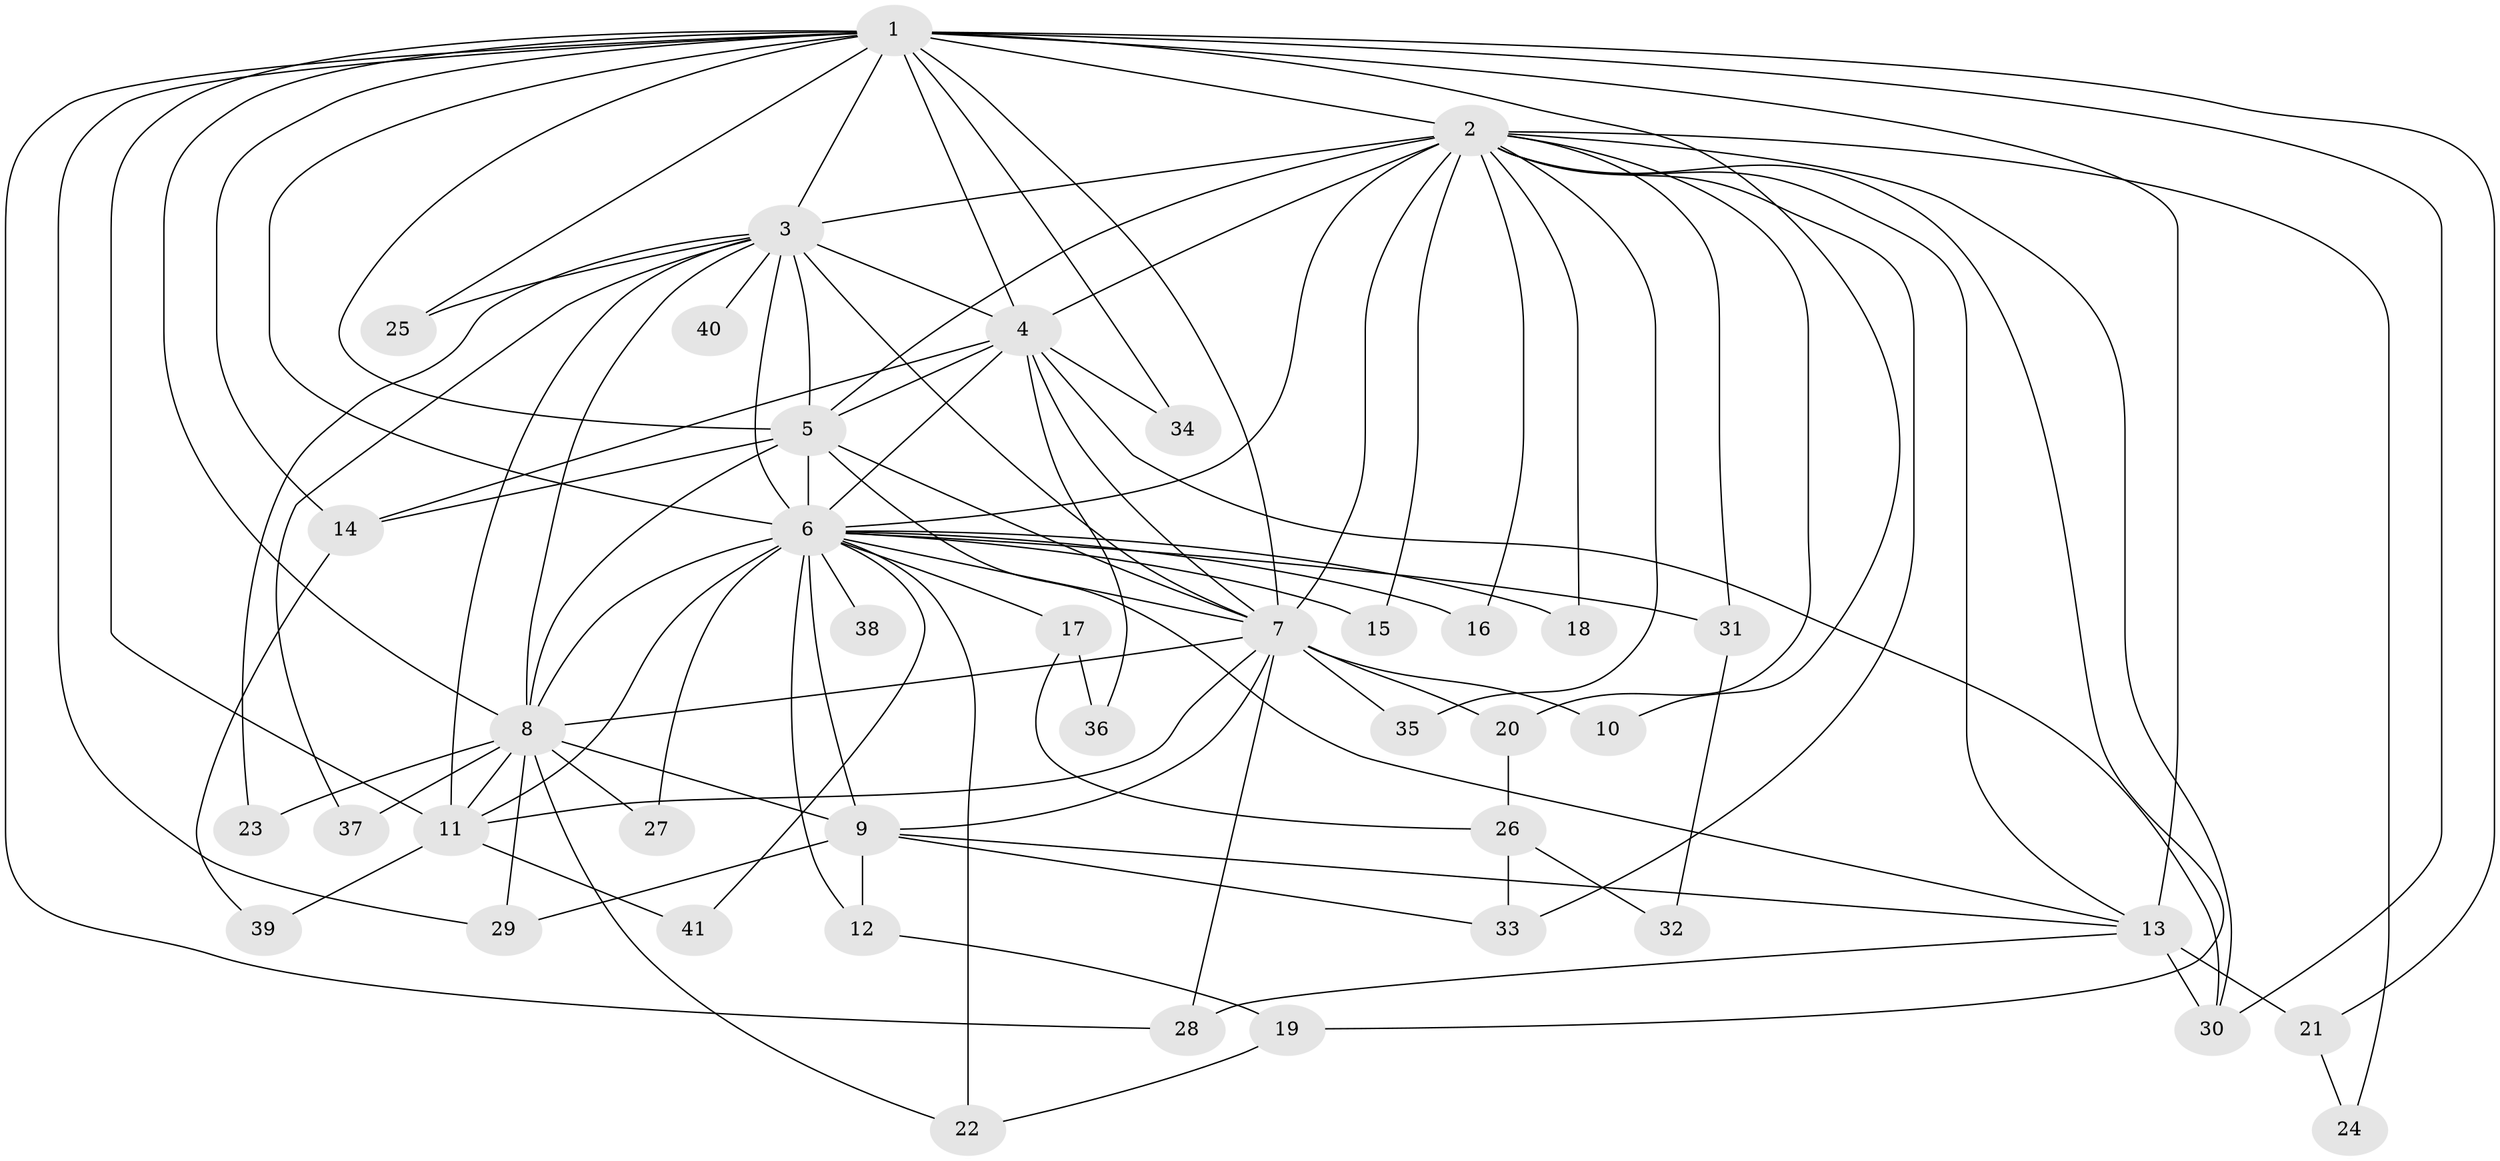 // original degree distribution, {16: 0.012195121951219513, 22: 0.024390243902439025, 18: 0.012195121951219513, 15: 0.012195121951219513, 13: 0.012195121951219513, 23: 0.012195121951219513, 14: 0.012195121951219513, 19: 0.012195121951219513, 29: 0.012195121951219513, 2: 0.524390243902439, 3: 0.2682926829268293, 6: 0.012195121951219513, 4: 0.036585365853658534, 5: 0.024390243902439025, 7: 0.012195121951219513}
// Generated by graph-tools (version 1.1) at 2025/34/03/09/25 02:34:36]
// undirected, 41 vertices, 102 edges
graph export_dot {
graph [start="1"]
  node [color=gray90,style=filled];
  1;
  2;
  3;
  4;
  5;
  6;
  7;
  8;
  9;
  10;
  11;
  12;
  13;
  14;
  15;
  16;
  17;
  18;
  19;
  20;
  21;
  22;
  23;
  24;
  25;
  26;
  27;
  28;
  29;
  30;
  31;
  32;
  33;
  34;
  35;
  36;
  37;
  38;
  39;
  40;
  41;
  1 -- 2 [weight=2.0];
  1 -- 3 [weight=2.0];
  1 -- 4 [weight=3.0];
  1 -- 5 [weight=4.0];
  1 -- 6 [weight=4.0];
  1 -- 7 [weight=2.0];
  1 -- 8 [weight=1.0];
  1 -- 10 [weight=1.0];
  1 -- 11 [weight=1.0];
  1 -- 13 [weight=7.0];
  1 -- 14 [weight=1.0];
  1 -- 21 [weight=1.0];
  1 -- 25 [weight=1.0];
  1 -- 28 [weight=1.0];
  1 -- 29 [weight=1.0];
  1 -- 30 [weight=1.0];
  1 -- 34 [weight=1.0];
  2 -- 3 [weight=1.0];
  2 -- 4 [weight=2.0];
  2 -- 5 [weight=2.0];
  2 -- 6 [weight=2.0];
  2 -- 7 [weight=1.0];
  2 -- 13 [weight=2.0];
  2 -- 15 [weight=1.0];
  2 -- 16 [weight=1.0];
  2 -- 18 [weight=1.0];
  2 -- 19 [weight=1.0];
  2 -- 20 [weight=1.0];
  2 -- 24 [weight=1.0];
  2 -- 30 [weight=1.0];
  2 -- 31 [weight=1.0];
  2 -- 33 [weight=1.0];
  2 -- 35 [weight=1.0];
  3 -- 4 [weight=1.0];
  3 -- 5 [weight=3.0];
  3 -- 6 [weight=2.0];
  3 -- 7 [weight=1.0];
  3 -- 8 [weight=2.0];
  3 -- 11 [weight=1.0];
  3 -- 23 [weight=1.0];
  3 -- 25 [weight=1.0];
  3 -- 37 [weight=1.0];
  3 -- 40 [weight=1.0];
  4 -- 5 [weight=2.0];
  4 -- 6 [weight=2.0];
  4 -- 7 [weight=1.0];
  4 -- 14 [weight=1.0];
  4 -- 30 [weight=1.0];
  4 -- 34 [weight=1.0];
  4 -- 36 [weight=1.0];
  5 -- 6 [weight=4.0];
  5 -- 7 [weight=3.0];
  5 -- 8 [weight=16.0];
  5 -- 13 [weight=1.0];
  5 -- 14 [weight=3.0];
  6 -- 7 [weight=2.0];
  6 -- 8 [weight=1.0];
  6 -- 9 [weight=3.0];
  6 -- 11 [weight=1.0];
  6 -- 12 [weight=1.0];
  6 -- 15 [weight=1.0];
  6 -- 16 [weight=1.0];
  6 -- 17 [weight=1.0];
  6 -- 18 [weight=1.0];
  6 -- 22 [weight=1.0];
  6 -- 27 [weight=1.0];
  6 -- 31 [weight=1.0];
  6 -- 38 [weight=2.0];
  6 -- 41 [weight=1.0];
  7 -- 8 [weight=2.0];
  7 -- 9 [weight=2.0];
  7 -- 10 [weight=1.0];
  7 -- 11 [weight=1.0];
  7 -- 20 [weight=1.0];
  7 -- 28 [weight=1.0];
  7 -- 35 [weight=1.0];
  8 -- 9 [weight=1.0];
  8 -- 11 [weight=2.0];
  8 -- 22 [weight=1.0];
  8 -- 23 [weight=1.0];
  8 -- 27 [weight=1.0];
  8 -- 29 [weight=1.0];
  8 -- 37 [weight=1.0];
  9 -- 12 [weight=1.0];
  9 -- 13 [weight=1.0];
  9 -- 29 [weight=1.0];
  9 -- 33 [weight=1.0];
  11 -- 39 [weight=1.0];
  11 -- 41 [weight=1.0];
  12 -- 19 [weight=1.0];
  13 -- 21 [weight=1.0];
  13 -- 28 [weight=1.0];
  13 -- 30 [weight=1.0];
  14 -- 39 [weight=1.0];
  17 -- 26 [weight=1.0];
  17 -- 36 [weight=1.0];
  19 -- 22 [weight=1.0];
  20 -- 26 [weight=1.0];
  21 -- 24 [weight=1.0];
  26 -- 32 [weight=1.0];
  26 -- 33 [weight=2.0];
  31 -- 32 [weight=1.0];
}
